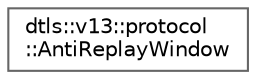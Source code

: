 digraph "Graphical Class Hierarchy"
{
 // LATEX_PDF_SIZE
  bgcolor="transparent";
  edge [fontname=Helvetica,fontsize=10,labelfontname=Helvetica,labelfontsize=10];
  node [fontname=Helvetica,fontsize=10,shape=box,height=0.2,width=0.4];
  rankdir="LR";
  Node0 [id="Node000000",label="dtls::v13::protocol\l::AntiReplayWindow",height=0.2,width=0.4,color="grey40", fillcolor="white", style="filled",URL="$classdtls_1_1v13_1_1protocol_1_1AntiReplayWindow.html",tooltip="Anti-Replay Window for detecting duplicate packets."];
}
